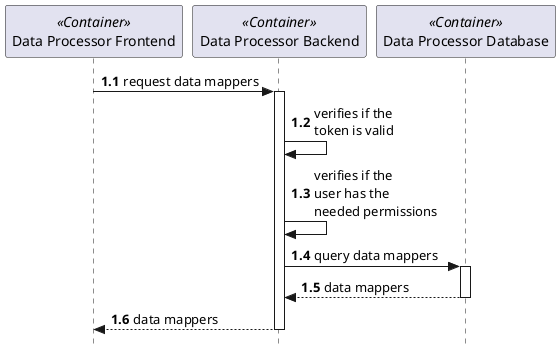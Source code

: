 @startuml consult-data-processor

autonumber 1.1

skinparam style strictuml

participant "Data Processor Frontend" as FRONT <<Container>>
participant "Data Processor Backend" as BACK <<Container>>
participant "Data Processor Database" as DB <<Container>>

FRONT -> BACK ++ : request data mappers
BACK -> BACK: verifies if the\ntoken is valid
BACK -> BACK: verifies if the\nuser has the\nneeded permissions
BACK -> DB ++: query data mappers
return data mappers
return data mappers

@enduml
